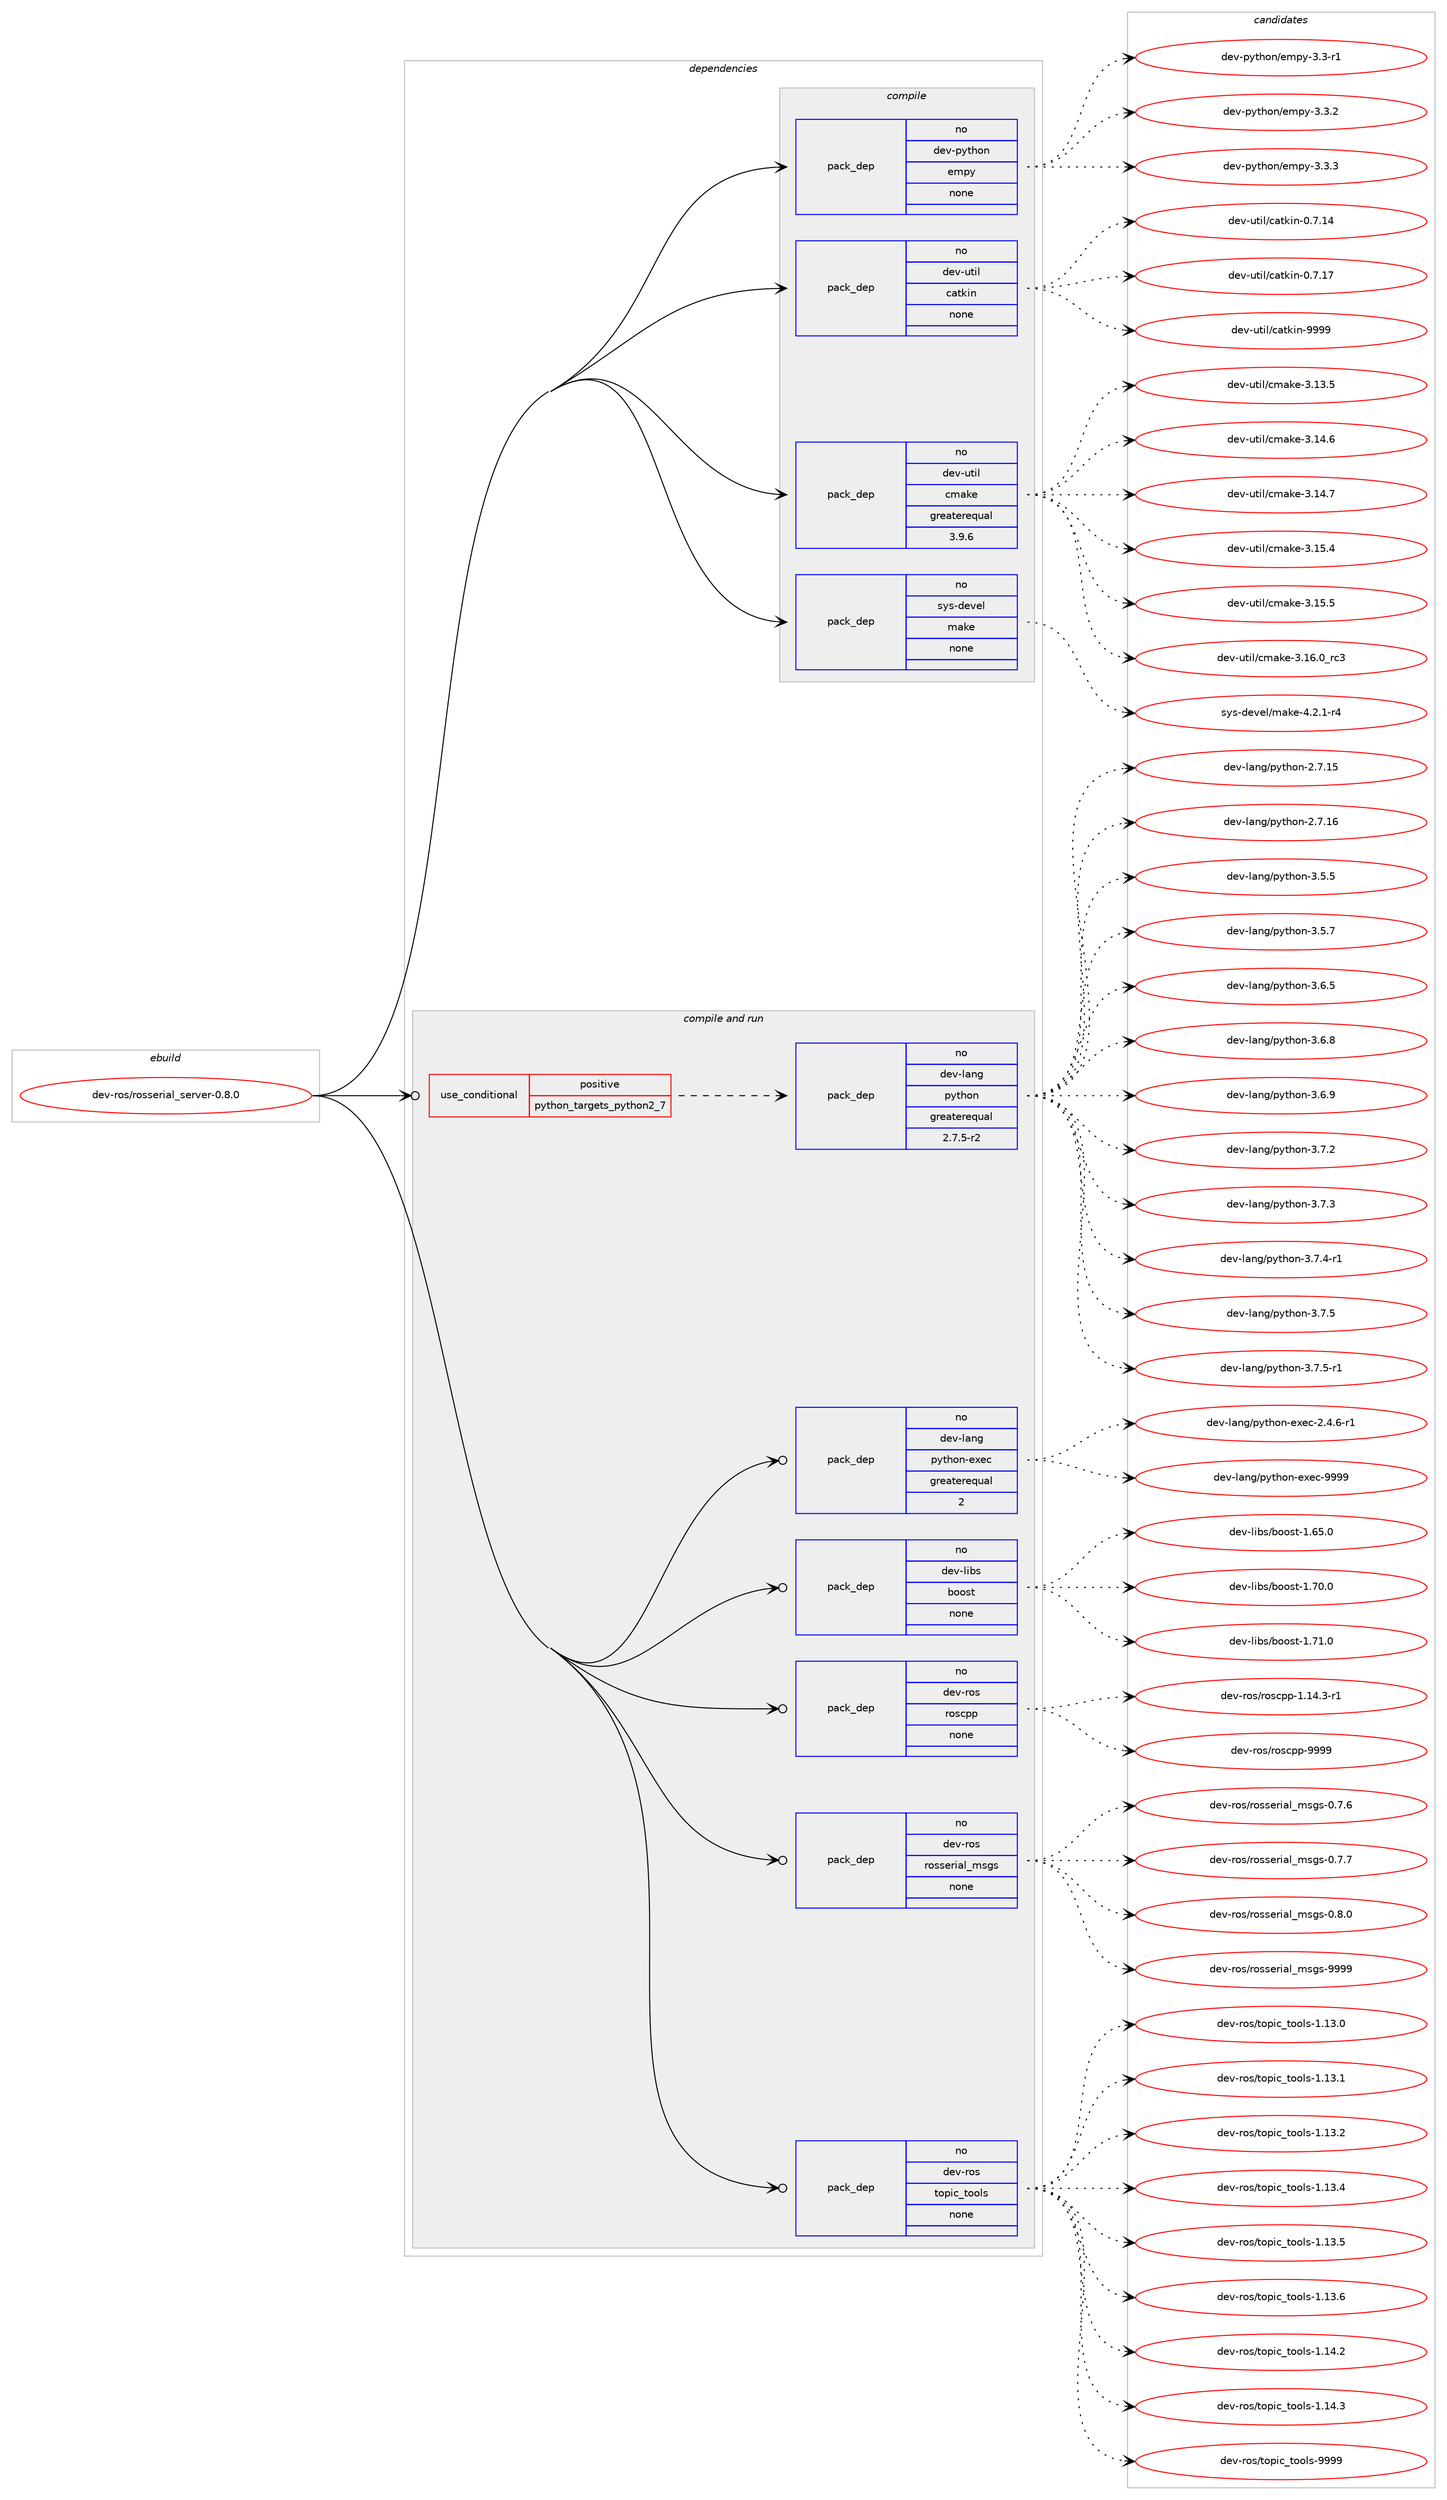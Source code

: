 digraph prolog {

# *************
# Graph options
# *************

newrank=true;
concentrate=true;
compound=true;
graph [rankdir=LR,fontname=Helvetica,fontsize=10,ranksep=1.5];#, ranksep=2.5, nodesep=0.2];
edge  [arrowhead=vee];
node  [fontname=Helvetica,fontsize=10];

# **********
# The ebuild
# **********

subgraph cluster_leftcol {
color=gray;
rank=same;
label=<<i>ebuild</i>>;
id [label="dev-ros/rosserial_server-0.8.0", color=red, width=4, href="../dev-ros/rosserial_server-0.8.0.svg"];
}

# ****************
# The dependencies
# ****************

subgraph cluster_midcol {
color=gray;
label=<<i>dependencies</i>>;
subgraph cluster_compile {
fillcolor="#eeeeee";
style=filled;
label=<<i>compile</i>>;
subgraph pack496814 {
dependency663778 [label=<<TABLE BORDER="0" CELLBORDER="1" CELLSPACING="0" CELLPADDING="4" WIDTH="220"><TR><TD ROWSPAN="6" CELLPADDING="30">pack_dep</TD></TR><TR><TD WIDTH="110">no</TD></TR><TR><TD>dev-python</TD></TR><TR><TD>empy</TD></TR><TR><TD>none</TD></TR><TR><TD></TD></TR></TABLE>>, shape=none, color=blue];
}
id:e -> dependency663778:w [weight=20,style="solid",arrowhead="vee"];
subgraph pack496815 {
dependency663779 [label=<<TABLE BORDER="0" CELLBORDER="1" CELLSPACING="0" CELLPADDING="4" WIDTH="220"><TR><TD ROWSPAN="6" CELLPADDING="30">pack_dep</TD></TR><TR><TD WIDTH="110">no</TD></TR><TR><TD>dev-util</TD></TR><TR><TD>catkin</TD></TR><TR><TD>none</TD></TR><TR><TD></TD></TR></TABLE>>, shape=none, color=blue];
}
id:e -> dependency663779:w [weight=20,style="solid",arrowhead="vee"];
subgraph pack496816 {
dependency663780 [label=<<TABLE BORDER="0" CELLBORDER="1" CELLSPACING="0" CELLPADDING="4" WIDTH="220"><TR><TD ROWSPAN="6" CELLPADDING="30">pack_dep</TD></TR><TR><TD WIDTH="110">no</TD></TR><TR><TD>dev-util</TD></TR><TR><TD>cmake</TD></TR><TR><TD>greaterequal</TD></TR><TR><TD>3.9.6</TD></TR></TABLE>>, shape=none, color=blue];
}
id:e -> dependency663780:w [weight=20,style="solid",arrowhead="vee"];
subgraph pack496817 {
dependency663781 [label=<<TABLE BORDER="0" CELLBORDER="1" CELLSPACING="0" CELLPADDING="4" WIDTH="220"><TR><TD ROWSPAN="6" CELLPADDING="30">pack_dep</TD></TR><TR><TD WIDTH="110">no</TD></TR><TR><TD>sys-devel</TD></TR><TR><TD>make</TD></TR><TR><TD>none</TD></TR><TR><TD></TD></TR></TABLE>>, shape=none, color=blue];
}
id:e -> dependency663781:w [weight=20,style="solid",arrowhead="vee"];
}
subgraph cluster_compileandrun {
fillcolor="#eeeeee";
style=filled;
label=<<i>compile and run</i>>;
subgraph cond155058 {
dependency663782 [label=<<TABLE BORDER="0" CELLBORDER="1" CELLSPACING="0" CELLPADDING="4"><TR><TD ROWSPAN="3" CELLPADDING="10">use_conditional</TD></TR><TR><TD>positive</TD></TR><TR><TD>python_targets_python2_7</TD></TR></TABLE>>, shape=none, color=red];
subgraph pack496818 {
dependency663783 [label=<<TABLE BORDER="0" CELLBORDER="1" CELLSPACING="0" CELLPADDING="4" WIDTH="220"><TR><TD ROWSPAN="6" CELLPADDING="30">pack_dep</TD></TR><TR><TD WIDTH="110">no</TD></TR><TR><TD>dev-lang</TD></TR><TR><TD>python</TD></TR><TR><TD>greaterequal</TD></TR><TR><TD>2.7.5-r2</TD></TR></TABLE>>, shape=none, color=blue];
}
dependency663782:e -> dependency663783:w [weight=20,style="dashed",arrowhead="vee"];
}
id:e -> dependency663782:w [weight=20,style="solid",arrowhead="odotvee"];
subgraph pack496819 {
dependency663784 [label=<<TABLE BORDER="0" CELLBORDER="1" CELLSPACING="0" CELLPADDING="4" WIDTH="220"><TR><TD ROWSPAN="6" CELLPADDING="30">pack_dep</TD></TR><TR><TD WIDTH="110">no</TD></TR><TR><TD>dev-lang</TD></TR><TR><TD>python-exec</TD></TR><TR><TD>greaterequal</TD></TR><TR><TD>2</TD></TR></TABLE>>, shape=none, color=blue];
}
id:e -> dependency663784:w [weight=20,style="solid",arrowhead="odotvee"];
subgraph pack496820 {
dependency663785 [label=<<TABLE BORDER="0" CELLBORDER="1" CELLSPACING="0" CELLPADDING="4" WIDTH="220"><TR><TD ROWSPAN="6" CELLPADDING="30">pack_dep</TD></TR><TR><TD WIDTH="110">no</TD></TR><TR><TD>dev-libs</TD></TR><TR><TD>boost</TD></TR><TR><TD>none</TD></TR><TR><TD></TD></TR></TABLE>>, shape=none, color=blue];
}
id:e -> dependency663785:w [weight=20,style="solid",arrowhead="odotvee"];
subgraph pack496821 {
dependency663786 [label=<<TABLE BORDER="0" CELLBORDER="1" CELLSPACING="0" CELLPADDING="4" WIDTH="220"><TR><TD ROWSPAN="6" CELLPADDING="30">pack_dep</TD></TR><TR><TD WIDTH="110">no</TD></TR><TR><TD>dev-ros</TD></TR><TR><TD>roscpp</TD></TR><TR><TD>none</TD></TR><TR><TD></TD></TR></TABLE>>, shape=none, color=blue];
}
id:e -> dependency663786:w [weight=20,style="solid",arrowhead="odotvee"];
subgraph pack496822 {
dependency663787 [label=<<TABLE BORDER="0" CELLBORDER="1" CELLSPACING="0" CELLPADDING="4" WIDTH="220"><TR><TD ROWSPAN="6" CELLPADDING="30">pack_dep</TD></TR><TR><TD WIDTH="110">no</TD></TR><TR><TD>dev-ros</TD></TR><TR><TD>rosserial_msgs</TD></TR><TR><TD>none</TD></TR><TR><TD></TD></TR></TABLE>>, shape=none, color=blue];
}
id:e -> dependency663787:w [weight=20,style="solid",arrowhead="odotvee"];
subgraph pack496823 {
dependency663788 [label=<<TABLE BORDER="0" CELLBORDER="1" CELLSPACING="0" CELLPADDING="4" WIDTH="220"><TR><TD ROWSPAN="6" CELLPADDING="30">pack_dep</TD></TR><TR><TD WIDTH="110">no</TD></TR><TR><TD>dev-ros</TD></TR><TR><TD>topic_tools</TD></TR><TR><TD>none</TD></TR><TR><TD></TD></TR></TABLE>>, shape=none, color=blue];
}
id:e -> dependency663788:w [weight=20,style="solid",arrowhead="odotvee"];
}
subgraph cluster_run {
fillcolor="#eeeeee";
style=filled;
label=<<i>run</i>>;
}
}

# **************
# The candidates
# **************

subgraph cluster_choices {
rank=same;
color=gray;
label=<<i>candidates</i>>;

subgraph choice496814 {
color=black;
nodesep=1;
choice1001011184511212111610411111047101109112121455146514511449 [label="dev-python/empy-3.3-r1", color=red, width=4,href="../dev-python/empy-3.3-r1.svg"];
choice1001011184511212111610411111047101109112121455146514650 [label="dev-python/empy-3.3.2", color=red, width=4,href="../dev-python/empy-3.3.2.svg"];
choice1001011184511212111610411111047101109112121455146514651 [label="dev-python/empy-3.3.3", color=red, width=4,href="../dev-python/empy-3.3.3.svg"];
dependency663778:e -> choice1001011184511212111610411111047101109112121455146514511449:w [style=dotted,weight="100"];
dependency663778:e -> choice1001011184511212111610411111047101109112121455146514650:w [style=dotted,weight="100"];
dependency663778:e -> choice1001011184511212111610411111047101109112121455146514651:w [style=dotted,weight="100"];
}
subgraph choice496815 {
color=black;
nodesep=1;
choice1001011184511711610510847999711610710511045484655464952 [label="dev-util/catkin-0.7.14", color=red, width=4,href="../dev-util/catkin-0.7.14.svg"];
choice1001011184511711610510847999711610710511045484655464955 [label="dev-util/catkin-0.7.17", color=red, width=4,href="../dev-util/catkin-0.7.17.svg"];
choice100101118451171161051084799971161071051104557575757 [label="dev-util/catkin-9999", color=red, width=4,href="../dev-util/catkin-9999.svg"];
dependency663779:e -> choice1001011184511711610510847999711610710511045484655464952:w [style=dotted,weight="100"];
dependency663779:e -> choice1001011184511711610510847999711610710511045484655464955:w [style=dotted,weight="100"];
dependency663779:e -> choice100101118451171161051084799971161071051104557575757:w [style=dotted,weight="100"];
}
subgraph choice496816 {
color=black;
nodesep=1;
choice1001011184511711610510847991099710710145514649514653 [label="dev-util/cmake-3.13.5", color=red, width=4,href="../dev-util/cmake-3.13.5.svg"];
choice1001011184511711610510847991099710710145514649524654 [label="dev-util/cmake-3.14.6", color=red, width=4,href="../dev-util/cmake-3.14.6.svg"];
choice1001011184511711610510847991099710710145514649524655 [label="dev-util/cmake-3.14.7", color=red, width=4,href="../dev-util/cmake-3.14.7.svg"];
choice1001011184511711610510847991099710710145514649534652 [label="dev-util/cmake-3.15.4", color=red, width=4,href="../dev-util/cmake-3.15.4.svg"];
choice1001011184511711610510847991099710710145514649534653 [label="dev-util/cmake-3.15.5", color=red, width=4,href="../dev-util/cmake-3.15.5.svg"];
choice1001011184511711610510847991099710710145514649544648951149951 [label="dev-util/cmake-3.16.0_rc3", color=red, width=4,href="../dev-util/cmake-3.16.0_rc3.svg"];
dependency663780:e -> choice1001011184511711610510847991099710710145514649514653:w [style=dotted,weight="100"];
dependency663780:e -> choice1001011184511711610510847991099710710145514649524654:w [style=dotted,weight="100"];
dependency663780:e -> choice1001011184511711610510847991099710710145514649524655:w [style=dotted,weight="100"];
dependency663780:e -> choice1001011184511711610510847991099710710145514649534652:w [style=dotted,weight="100"];
dependency663780:e -> choice1001011184511711610510847991099710710145514649534653:w [style=dotted,weight="100"];
dependency663780:e -> choice1001011184511711610510847991099710710145514649544648951149951:w [style=dotted,weight="100"];
}
subgraph choice496817 {
color=black;
nodesep=1;
choice1151211154510010111810110847109971071014552465046494511452 [label="sys-devel/make-4.2.1-r4", color=red, width=4,href="../sys-devel/make-4.2.1-r4.svg"];
dependency663781:e -> choice1151211154510010111810110847109971071014552465046494511452:w [style=dotted,weight="100"];
}
subgraph choice496818 {
color=black;
nodesep=1;
choice10010111845108971101034711212111610411111045504655464953 [label="dev-lang/python-2.7.15", color=red, width=4,href="../dev-lang/python-2.7.15.svg"];
choice10010111845108971101034711212111610411111045504655464954 [label="dev-lang/python-2.7.16", color=red, width=4,href="../dev-lang/python-2.7.16.svg"];
choice100101118451089711010347112121116104111110455146534653 [label="dev-lang/python-3.5.5", color=red, width=4,href="../dev-lang/python-3.5.5.svg"];
choice100101118451089711010347112121116104111110455146534655 [label="dev-lang/python-3.5.7", color=red, width=4,href="../dev-lang/python-3.5.7.svg"];
choice100101118451089711010347112121116104111110455146544653 [label="dev-lang/python-3.6.5", color=red, width=4,href="../dev-lang/python-3.6.5.svg"];
choice100101118451089711010347112121116104111110455146544656 [label="dev-lang/python-3.6.8", color=red, width=4,href="../dev-lang/python-3.6.8.svg"];
choice100101118451089711010347112121116104111110455146544657 [label="dev-lang/python-3.6.9", color=red, width=4,href="../dev-lang/python-3.6.9.svg"];
choice100101118451089711010347112121116104111110455146554650 [label="dev-lang/python-3.7.2", color=red, width=4,href="../dev-lang/python-3.7.2.svg"];
choice100101118451089711010347112121116104111110455146554651 [label="dev-lang/python-3.7.3", color=red, width=4,href="../dev-lang/python-3.7.3.svg"];
choice1001011184510897110103471121211161041111104551465546524511449 [label="dev-lang/python-3.7.4-r1", color=red, width=4,href="../dev-lang/python-3.7.4-r1.svg"];
choice100101118451089711010347112121116104111110455146554653 [label="dev-lang/python-3.7.5", color=red, width=4,href="../dev-lang/python-3.7.5.svg"];
choice1001011184510897110103471121211161041111104551465546534511449 [label="dev-lang/python-3.7.5-r1", color=red, width=4,href="../dev-lang/python-3.7.5-r1.svg"];
dependency663783:e -> choice10010111845108971101034711212111610411111045504655464953:w [style=dotted,weight="100"];
dependency663783:e -> choice10010111845108971101034711212111610411111045504655464954:w [style=dotted,weight="100"];
dependency663783:e -> choice100101118451089711010347112121116104111110455146534653:w [style=dotted,weight="100"];
dependency663783:e -> choice100101118451089711010347112121116104111110455146534655:w [style=dotted,weight="100"];
dependency663783:e -> choice100101118451089711010347112121116104111110455146544653:w [style=dotted,weight="100"];
dependency663783:e -> choice100101118451089711010347112121116104111110455146544656:w [style=dotted,weight="100"];
dependency663783:e -> choice100101118451089711010347112121116104111110455146544657:w [style=dotted,weight="100"];
dependency663783:e -> choice100101118451089711010347112121116104111110455146554650:w [style=dotted,weight="100"];
dependency663783:e -> choice100101118451089711010347112121116104111110455146554651:w [style=dotted,weight="100"];
dependency663783:e -> choice1001011184510897110103471121211161041111104551465546524511449:w [style=dotted,weight="100"];
dependency663783:e -> choice100101118451089711010347112121116104111110455146554653:w [style=dotted,weight="100"];
dependency663783:e -> choice1001011184510897110103471121211161041111104551465546534511449:w [style=dotted,weight="100"];
}
subgraph choice496819 {
color=black;
nodesep=1;
choice10010111845108971101034711212111610411111045101120101994550465246544511449 [label="dev-lang/python-exec-2.4.6-r1", color=red, width=4,href="../dev-lang/python-exec-2.4.6-r1.svg"];
choice10010111845108971101034711212111610411111045101120101994557575757 [label="dev-lang/python-exec-9999", color=red, width=4,href="../dev-lang/python-exec-9999.svg"];
dependency663784:e -> choice10010111845108971101034711212111610411111045101120101994550465246544511449:w [style=dotted,weight="100"];
dependency663784:e -> choice10010111845108971101034711212111610411111045101120101994557575757:w [style=dotted,weight="100"];
}
subgraph choice496820 {
color=black;
nodesep=1;
choice1001011184510810598115479811111111511645494654534648 [label="dev-libs/boost-1.65.0", color=red, width=4,href="../dev-libs/boost-1.65.0.svg"];
choice1001011184510810598115479811111111511645494655484648 [label="dev-libs/boost-1.70.0", color=red, width=4,href="../dev-libs/boost-1.70.0.svg"];
choice1001011184510810598115479811111111511645494655494648 [label="dev-libs/boost-1.71.0", color=red, width=4,href="../dev-libs/boost-1.71.0.svg"];
dependency663785:e -> choice1001011184510810598115479811111111511645494654534648:w [style=dotted,weight="100"];
dependency663785:e -> choice1001011184510810598115479811111111511645494655484648:w [style=dotted,weight="100"];
dependency663785:e -> choice1001011184510810598115479811111111511645494655494648:w [style=dotted,weight="100"];
}
subgraph choice496821 {
color=black;
nodesep=1;
choice100101118451141111154711411111599112112454946495246514511449 [label="dev-ros/roscpp-1.14.3-r1", color=red, width=4,href="../dev-ros/roscpp-1.14.3-r1.svg"];
choice1001011184511411111547114111115991121124557575757 [label="dev-ros/roscpp-9999", color=red, width=4,href="../dev-ros/roscpp-9999.svg"];
dependency663786:e -> choice100101118451141111154711411111599112112454946495246514511449:w [style=dotted,weight="100"];
dependency663786:e -> choice1001011184511411111547114111115991121124557575757:w [style=dotted,weight="100"];
}
subgraph choice496822 {
color=black;
nodesep=1;
choice10010111845114111115471141111151151011141059710895109115103115454846554654 [label="dev-ros/rosserial_msgs-0.7.6", color=red, width=4,href="../dev-ros/rosserial_msgs-0.7.6.svg"];
choice10010111845114111115471141111151151011141059710895109115103115454846554655 [label="dev-ros/rosserial_msgs-0.7.7", color=red, width=4,href="../dev-ros/rosserial_msgs-0.7.7.svg"];
choice10010111845114111115471141111151151011141059710895109115103115454846564648 [label="dev-ros/rosserial_msgs-0.8.0", color=red, width=4,href="../dev-ros/rosserial_msgs-0.8.0.svg"];
choice100101118451141111154711411111511510111410597108951091151031154557575757 [label="dev-ros/rosserial_msgs-9999", color=red, width=4,href="../dev-ros/rosserial_msgs-9999.svg"];
dependency663787:e -> choice10010111845114111115471141111151151011141059710895109115103115454846554654:w [style=dotted,weight="100"];
dependency663787:e -> choice10010111845114111115471141111151151011141059710895109115103115454846554655:w [style=dotted,weight="100"];
dependency663787:e -> choice10010111845114111115471141111151151011141059710895109115103115454846564648:w [style=dotted,weight="100"];
dependency663787:e -> choice100101118451141111154711411111511510111410597108951091151031154557575757:w [style=dotted,weight="100"];
}
subgraph choice496823 {
color=black;
nodesep=1;
choice1001011184511411111547116111112105999511611111110811545494649514648 [label="dev-ros/topic_tools-1.13.0", color=red, width=4,href="../dev-ros/topic_tools-1.13.0.svg"];
choice1001011184511411111547116111112105999511611111110811545494649514649 [label="dev-ros/topic_tools-1.13.1", color=red, width=4,href="../dev-ros/topic_tools-1.13.1.svg"];
choice1001011184511411111547116111112105999511611111110811545494649514650 [label="dev-ros/topic_tools-1.13.2", color=red, width=4,href="../dev-ros/topic_tools-1.13.2.svg"];
choice1001011184511411111547116111112105999511611111110811545494649514652 [label="dev-ros/topic_tools-1.13.4", color=red, width=4,href="../dev-ros/topic_tools-1.13.4.svg"];
choice1001011184511411111547116111112105999511611111110811545494649514653 [label="dev-ros/topic_tools-1.13.5", color=red, width=4,href="../dev-ros/topic_tools-1.13.5.svg"];
choice1001011184511411111547116111112105999511611111110811545494649514654 [label="dev-ros/topic_tools-1.13.6", color=red, width=4,href="../dev-ros/topic_tools-1.13.6.svg"];
choice1001011184511411111547116111112105999511611111110811545494649524650 [label="dev-ros/topic_tools-1.14.2", color=red, width=4,href="../dev-ros/topic_tools-1.14.2.svg"];
choice1001011184511411111547116111112105999511611111110811545494649524651 [label="dev-ros/topic_tools-1.14.3", color=red, width=4,href="../dev-ros/topic_tools-1.14.3.svg"];
choice100101118451141111154711611111210599951161111111081154557575757 [label="dev-ros/topic_tools-9999", color=red, width=4,href="../dev-ros/topic_tools-9999.svg"];
dependency663788:e -> choice1001011184511411111547116111112105999511611111110811545494649514648:w [style=dotted,weight="100"];
dependency663788:e -> choice1001011184511411111547116111112105999511611111110811545494649514649:w [style=dotted,weight="100"];
dependency663788:e -> choice1001011184511411111547116111112105999511611111110811545494649514650:w [style=dotted,weight="100"];
dependency663788:e -> choice1001011184511411111547116111112105999511611111110811545494649514652:w [style=dotted,weight="100"];
dependency663788:e -> choice1001011184511411111547116111112105999511611111110811545494649514653:w [style=dotted,weight="100"];
dependency663788:e -> choice1001011184511411111547116111112105999511611111110811545494649514654:w [style=dotted,weight="100"];
dependency663788:e -> choice1001011184511411111547116111112105999511611111110811545494649524650:w [style=dotted,weight="100"];
dependency663788:e -> choice1001011184511411111547116111112105999511611111110811545494649524651:w [style=dotted,weight="100"];
dependency663788:e -> choice100101118451141111154711611111210599951161111111081154557575757:w [style=dotted,weight="100"];
}
}

}
